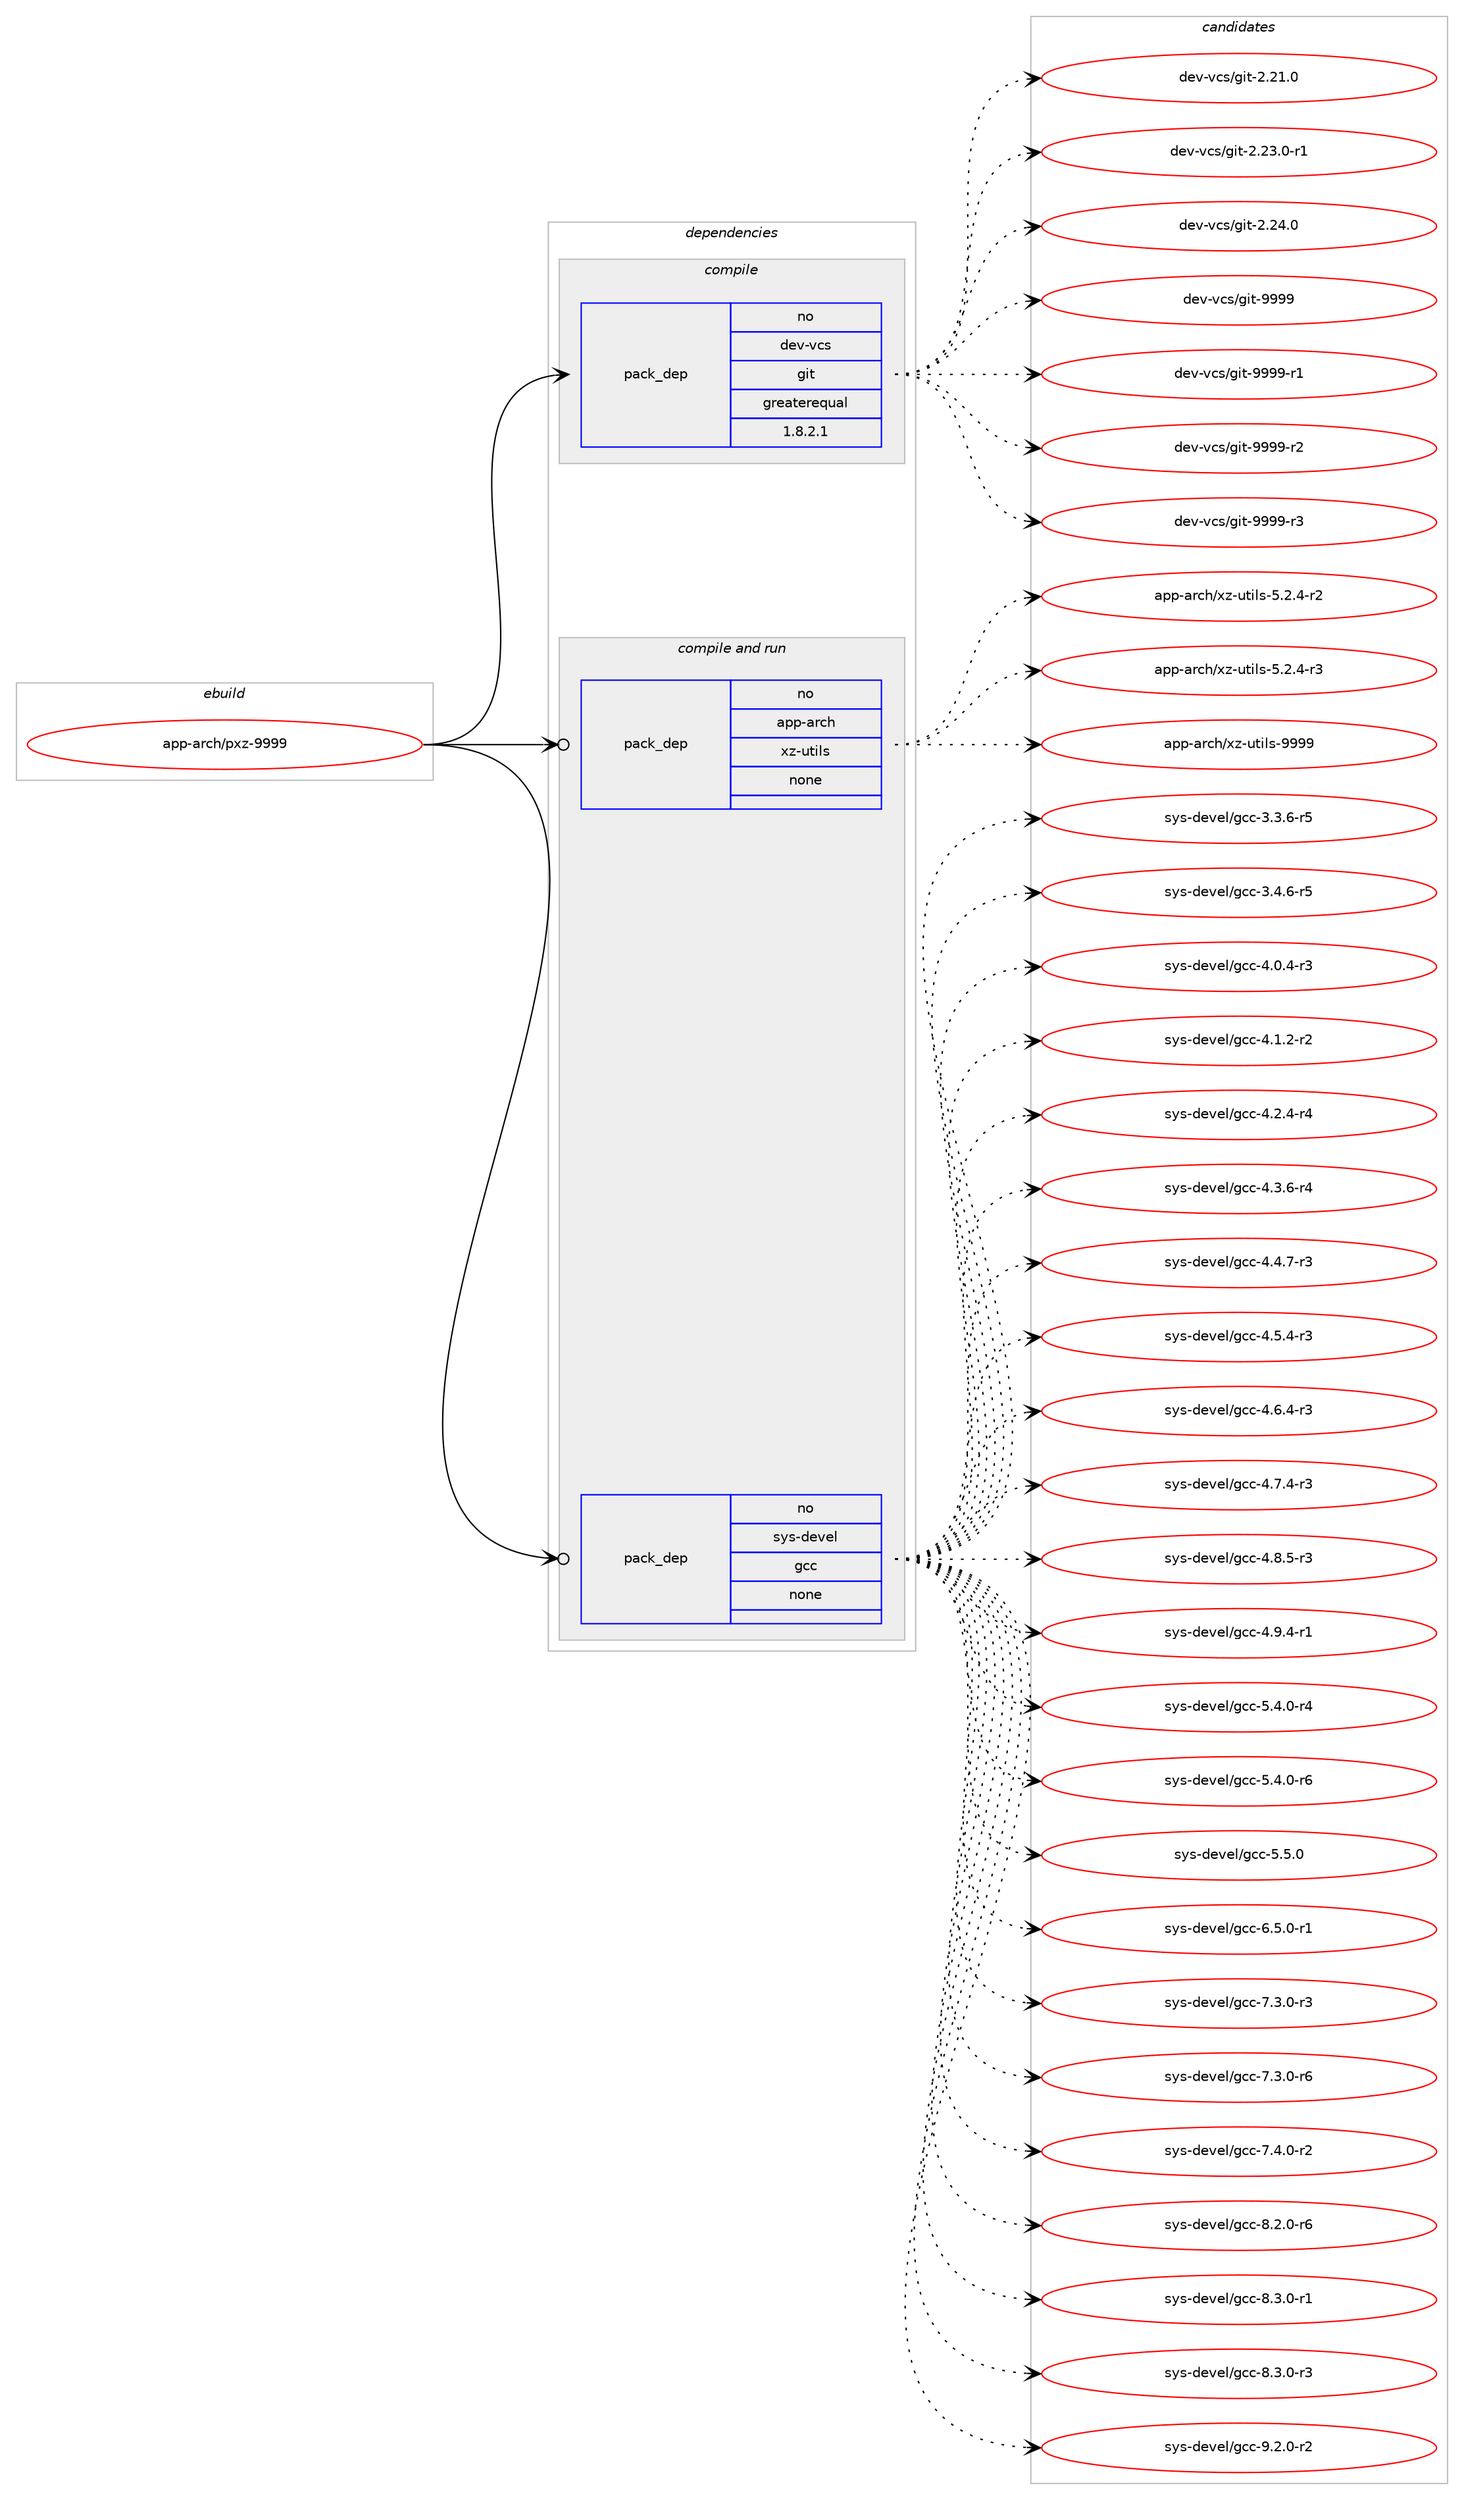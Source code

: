 digraph prolog {

# *************
# Graph options
# *************

newrank=true;
concentrate=true;
compound=true;
graph [rankdir=LR,fontname=Helvetica,fontsize=10,ranksep=1.5];#, ranksep=2.5, nodesep=0.2];
edge  [arrowhead=vee];
node  [fontname=Helvetica,fontsize=10];

# **********
# The ebuild
# **********

subgraph cluster_leftcol {
color=gray;
rank=same;
label=<<i>ebuild</i>>;
id [label="app-arch/pxz-9999", color=red, width=4, href="../app-arch/pxz-9999.svg"];
}

# ****************
# The dependencies
# ****************

subgraph cluster_midcol {
color=gray;
label=<<i>dependencies</i>>;
subgraph cluster_compile {
fillcolor="#eeeeee";
style=filled;
label=<<i>compile</i>>;
subgraph pack351535 {
dependency472862 [label=<<TABLE BORDER="0" CELLBORDER="1" CELLSPACING="0" CELLPADDING="4" WIDTH="220"><TR><TD ROWSPAN="6" CELLPADDING="30">pack_dep</TD></TR><TR><TD WIDTH="110">no</TD></TR><TR><TD>dev-vcs</TD></TR><TR><TD>git</TD></TR><TR><TD>greaterequal</TD></TR><TR><TD>1.8.2.1</TD></TR></TABLE>>, shape=none, color=blue];
}
id:e -> dependency472862:w [weight=20,style="solid",arrowhead="vee"];
}
subgraph cluster_compileandrun {
fillcolor="#eeeeee";
style=filled;
label=<<i>compile and run</i>>;
subgraph pack351536 {
dependency472863 [label=<<TABLE BORDER="0" CELLBORDER="1" CELLSPACING="0" CELLPADDING="4" WIDTH="220"><TR><TD ROWSPAN="6" CELLPADDING="30">pack_dep</TD></TR><TR><TD WIDTH="110">no</TD></TR><TR><TD>app-arch</TD></TR><TR><TD>xz-utils</TD></TR><TR><TD>none</TD></TR><TR><TD></TD></TR></TABLE>>, shape=none, color=blue];
}
id:e -> dependency472863:w [weight=20,style="solid",arrowhead="odotvee"];
subgraph pack351537 {
dependency472864 [label=<<TABLE BORDER="0" CELLBORDER="1" CELLSPACING="0" CELLPADDING="4" WIDTH="220"><TR><TD ROWSPAN="6" CELLPADDING="30">pack_dep</TD></TR><TR><TD WIDTH="110">no</TD></TR><TR><TD>sys-devel</TD></TR><TR><TD>gcc</TD></TR><TR><TD>none</TD></TR><TR><TD></TD></TR></TABLE>>, shape=none, color=blue];
}
id:e -> dependency472864:w [weight=20,style="solid",arrowhead="odotvee"];
}
subgraph cluster_run {
fillcolor="#eeeeee";
style=filled;
label=<<i>run</i>>;
}
}

# **************
# The candidates
# **************

subgraph cluster_choices {
rank=same;
color=gray;
label=<<i>candidates</i>>;

subgraph choice351535 {
color=black;
nodesep=1;
choice10010111845118991154710310511645504650494648 [label="dev-vcs/git-2.21.0", color=red, width=4,href="../dev-vcs/git-2.21.0.svg"];
choice100101118451189911547103105116455046505146484511449 [label="dev-vcs/git-2.23.0-r1", color=red, width=4,href="../dev-vcs/git-2.23.0-r1.svg"];
choice10010111845118991154710310511645504650524648 [label="dev-vcs/git-2.24.0", color=red, width=4,href="../dev-vcs/git-2.24.0.svg"];
choice1001011184511899115471031051164557575757 [label="dev-vcs/git-9999", color=red, width=4,href="../dev-vcs/git-9999.svg"];
choice10010111845118991154710310511645575757574511449 [label="dev-vcs/git-9999-r1", color=red, width=4,href="../dev-vcs/git-9999-r1.svg"];
choice10010111845118991154710310511645575757574511450 [label="dev-vcs/git-9999-r2", color=red, width=4,href="../dev-vcs/git-9999-r2.svg"];
choice10010111845118991154710310511645575757574511451 [label="dev-vcs/git-9999-r3", color=red, width=4,href="../dev-vcs/git-9999-r3.svg"];
dependency472862:e -> choice10010111845118991154710310511645504650494648:w [style=dotted,weight="100"];
dependency472862:e -> choice100101118451189911547103105116455046505146484511449:w [style=dotted,weight="100"];
dependency472862:e -> choice10010111845118991154710310511645504650524648:w [style=dotted,weight="100"];
dependency472862:e -> choice1001011184511899115471031051164557575757:w [style=dotted,weight="100"];
dependency472862:e -> choice10010111845118991154710310511645575757574511449:w [style=dotted,weight="100"];
dependency472862:e -> choice10010111845118991154710310511645575757574511450:w [style=dotted,weight="100"];
dependency472862:e -> choice10010111845118991154710310511645575757574511451:w [style=dotted,weight="100"];
}
subgraph choice351536 {
color=black;
nodesep=1;
choice9711211245971149910447120122451171161051081154553465046524511450 [label="app-arch/xz-utils-5.2.4-r2", color=red, width=4,href="../app-arch/xz-utils-5.2.4-r2.svg"];
choice9711211245971149910447120122451171161051081154553465046524511451 [label="app-arch/xz-utils-5.2.4-r3", color=red, width=4,href="../app-arch/xz-utils-5.2.4-r3.svg"];
choice9711211245971149910447120122451171161051081154557575757 [label="app-arch/xz-utils-9999", color=red, width=4,href="../app-arch/xz-utils-9999.svg"];
dependency472863:e -> choice9711211245971149910447120122451171161051081154553465046524511450:w [style=dotted,weight="100"];
dependency472863:e -> choice9711211245971149910447120122451171161051081154553465046524511451:w [style=dotted,weight="100"];
dependency472863:e -> choice9711211245971149910447120122451171161051081154557575757:w [style=dotted,weight="100"];
}
subgraph choice351537 {
color=black;
nodesep=1;
choice115121115451001011181011084710399994551465146544511453 [label="sys-devel/gcc-3.3.6-r5", color=red, width=4,href="../sys-devel/gcc-3.3.6-r5.svg"];
choice115121115451001011181011084710399994551465246544511453 [label="sys-devel/gcc-3.4.6-r5", color=red, width=4,href="../sys-devel/gcc-3.4.6-r5.svg"];
choice115121115451001011181011084710399994552464846524511451 [label="sys-devel/gcc-4.0.4-r3", color=red, width=4,href="../sys-devel/gcc-4.0.4-r3.svg"];
choice115121115451001011181011084710399994552464946504511450 [label="sys-devel/gcc-4.1.2-r2", color=red, width=4,href="../sys-devel/gcc-4.1.2-r2.svg"];
choice115121115451001011181011084710399994552465046524511452 [label="sys-devel/gcc-4.2.4-r4", color=red, width=4,href="../sys-devel/gcc-4.2.4-r4.svg"];
choice115121115451001011181011084710399994552465146544511452 [label="sys-devel/gcc-4.3.6-r4", color=red, width=4,href="../sys-devel/gcc-4.3.6-r4.svg"];
choice115121115451001011181011084710399994552465246554511451 [label="sys-devel/gcc-4.4.7-r3", color=red, width=4,href="../sys-devel/gcc-4.4.7-r3.svg"];
choice115121115451001011181011084710399994552465346524511451 [label="sys-devel/gcc-4.5.4-r3", color=red, width=4,href="../sys-devel/gcc-4.5.4-r3.svg"];
choice115121115451001011181011084710399994552465446524511451 [label="sys-devel/gcc-4.6.4-r3", color=red, width=4,href="../sys-devel/gcc-4.6.4-r3.svg"];
choice115121115451001011181011084710399994552465546524511451 [label="sys-devel/gcc-4.7.4-r3", color=red, width=4,href="../sys-devel/gcc-4.7.4-r3.svg"];
choice115121115451001011181011084710399994552465646534511451 [label="sys-devel/gcc-4.8.5-r3", color=red, width=4,href="../sys-devel/gcc-4.8.5-r3.svg"];
choice115121115451001011181011084710399994552465746524511449 [label="sys-devel/gcc-4.9.4-r1", color=red, width=4,href="../sys-devel/gcc-4.9.4-r1.svg"];
choice115121115451001011181011084710399994553465246484511452 [label="sys-devel/gcc-5.4.0-r4", color=red, width=4,href="../sys-devel/gcc-5.4.0-r4.svg"];
choice115121115451001011181011084710399994553465246484511454 [label="sys-devel/gcc-5.4.0-r6", color=red, width=4,href="../sys-devel/gcc-5.4.0-r6.svg"];
choice11512111545100101118101108471039999455346534648 [label="sys-devel/gcc-5.5.0", color=red, width=4,href="../sys-devel/gcc-5.5.0.svg"];
choice115121115451001011181011084710399994554465346484511449 [label="sys-devel/gcc-6.5.0-r1", color=red, width=4,href="../sys-devel/gcc-6.5.0-r1.svg"];
choice115121115451001011181011084710399994555465146484511451 [label="sys-devel/gcc-7.3.0-r3", color=red, width=4,href="../sys-devel/gcc-7.3.0-r3.svg"];
choice115121115451001011181011084710399994555465146484511454 [label="sys-devel/gcc-7.3.0-r6", color=red, width=4,href="../sys-devel/gcc-7.3.0-r6.svg"];
choice115121115451001011181011084710399994555465246484511450 [label="sys-devel/gcc-7.4.0-r2", color=red, width=4,href="../sys-devel/gcc-7.4.0-r2.svg"];
choice115121115451001011181011084710399994556465046484511454 [label="sys-devel/gcc-8.2.0-r6", color=red, width=4,href="../sys-devel/gcc-8.2.0-r6.svg"];
choice115121115451001011181011084710399994556465146484511449 [label="sys-devel/gcc-8.3.0-r1", color=red, width=4,href="../sys-devel/gcc-8.3.0-r1.svg"];
choice115121115451001011181011084710399994556465146484511451 [label="sys-devel/gcc-8.3.0-r3", color=red, width=4,href="../sys-devel/gcc-8.3.0-r3.svg"];
choice115121115451001011181011084710399994557465046484511450 [label="sys-devel/gcc-9.2.0-r2", color=red, width=4,href="../sys-devel/gcc-9.2.0-r2.svg"];
dependency472864:e -> choice115121115451001011181011084710399994551465146544511453:w [style=dotted,weight="100"];
dependency472864:e -> choice115121115451001011181011084710399994551465246544511453:w [style=dotted,weight="100"];
dependency472864:e -> choice115121115451001011181011084710399994552464846524511451:w [style=dotted,weight="100"];
dependency472864:e -> choice115121115451001011181011084710399994552464946504511450:w [style=dotted,weight="100"];
dependency472864:e -> choice115121115451001011181011084710399994552465046524511452:w [style=dotted,weight="100"];
dependency472864:e -> choice115121115451001011181011084710399994552465146544511452:w [style=dotted,weight="100"];
dependency472864:e -> choice115121115451001011181011084710399994552465246554511451:w [style=dotted,weight="100"];
dependency472864:e -> choice115121115451001011181011084710399994552465346524511451:w [style=dotted,weight="100"];
dependency472864:e -> choice115121115451001011181011084710399994552465446524511451:w [style=dotted,weight="100"];
dependency472864:e -> choice115121115451001011181011084710399994552465546524511451:w [style=dotted,weight="100"];
dependency472864:e -> choice115121115451001011181011084710399994552465646534511451:w [style=dotted,weight="100"];
dependency472864:e -> choice115121115451001011181011084710399994552465746524511449:w [style=dotted,weight="100"];
dependency472864:e -> choice115121115451001011181011084710399994553465246484511452:w [style=dotted,weight="100"];
dependency472864:e -> choice115121115451001011181011084710399994553465246484511454:w [style=dotted,weight="100"];
dependency472864:e -> choice11512111545100101118101108471039999455346534648:w [style=dotted,weight="100"];
dependency472864:e -> choice115121115451001011181011084710399994554465346484511449:w [style=dotted,weight="100"];
dependency472864:e -> choice115121115451001011181011084710399994555465146484511451:w [style=dotted,weight="100"];
dependency472864:e -> choice115121115451001011181011084710399994555465146484511454:w [style=dotted,weight="100"];
dependency472864:e -> choice115121115451001011181011084710399994555465246484511450:w [style=dotted,weight="100"];
dependency472864:e -> choice115121115451001011181011084710399994556465046484511454:w [style=dotted,weight="100"];
dependency472864:e -> choice115121115451001011181011084710399994556465146484511449:w [style=dotted,weight="100"];
dependency472864:e -> choice115121115451001011181011084710399994556465146484511451:w [style=dotted,weight="100"];
dependency472864:e -> choice115121115451001011181011084710399994557465046484511450:w [style=dotted,weight="100"];
}
}

}
